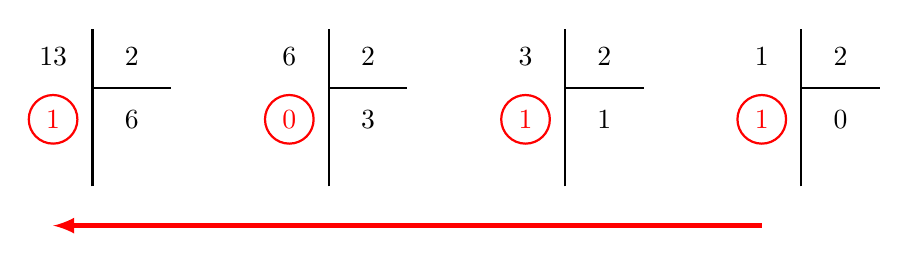 \begin{tikzpicture}

\draw[<-,>=latex,ultra thick,red] (-0.5,-1.75)--(8.5,-1.75);

\begin{scope}
  \draw[thick] (0,0) -- (1,0);
  \draw[thick] (0,-1.25) -- (0,0.75);

  \node at (0.5,0.4) {$2$};

  \node at (-0.5,0.4) {$13$};
  \node at (0.5,-0.4) {$6$};
  \node[thick, red, draw, circle] at (-0.5,-0.4) {$1$};
\end{scope}

\begin{scope}[xshift=3cm]
  \draw[thick] (0,0) -- (1,0);
  \draw[thick] (0,-1.25) -- (0,0.75);

  \node at (0.5,0.4) {$2$};

  \node at (-0.5,0.4) {$6$};
  \node at (0.5,-0.4) {$3$};
  \node[thick, red, draw, circle] at (-0.5,-0.4) {$0$};
\end{scope}


\begin{scope}[xshift=6cm]
  \draw[thick] (0,0) -- (1,0);
  \draw[thick] (0,-1.25) -- (0,0.75);

  \node at (0.5,0.4) {$2$};

  \node at (-0.5,0.4) {$3$};
  \node at (0.5,-0.4) {$1$};
  \node[thick, red, draw, circle] at (-0.5,-0.4) {$1$};
\end{scope}


\begin{scope}[xshift=9cm]
  \draw[thick] (0,0) -- (1,0);
  \draw[thick] (0,-1.25) -- (0,0.75);

  \node at (0.5,0.4) {$2$};

  \node at (-0.5,0.4) {$1$};
  \node at (0.5,-0.4) {$0$};
  \node[thick, red, draw, circle] at (-0.5,-0.4) {$1$};
\end{scope}



\end{tikzpicture}